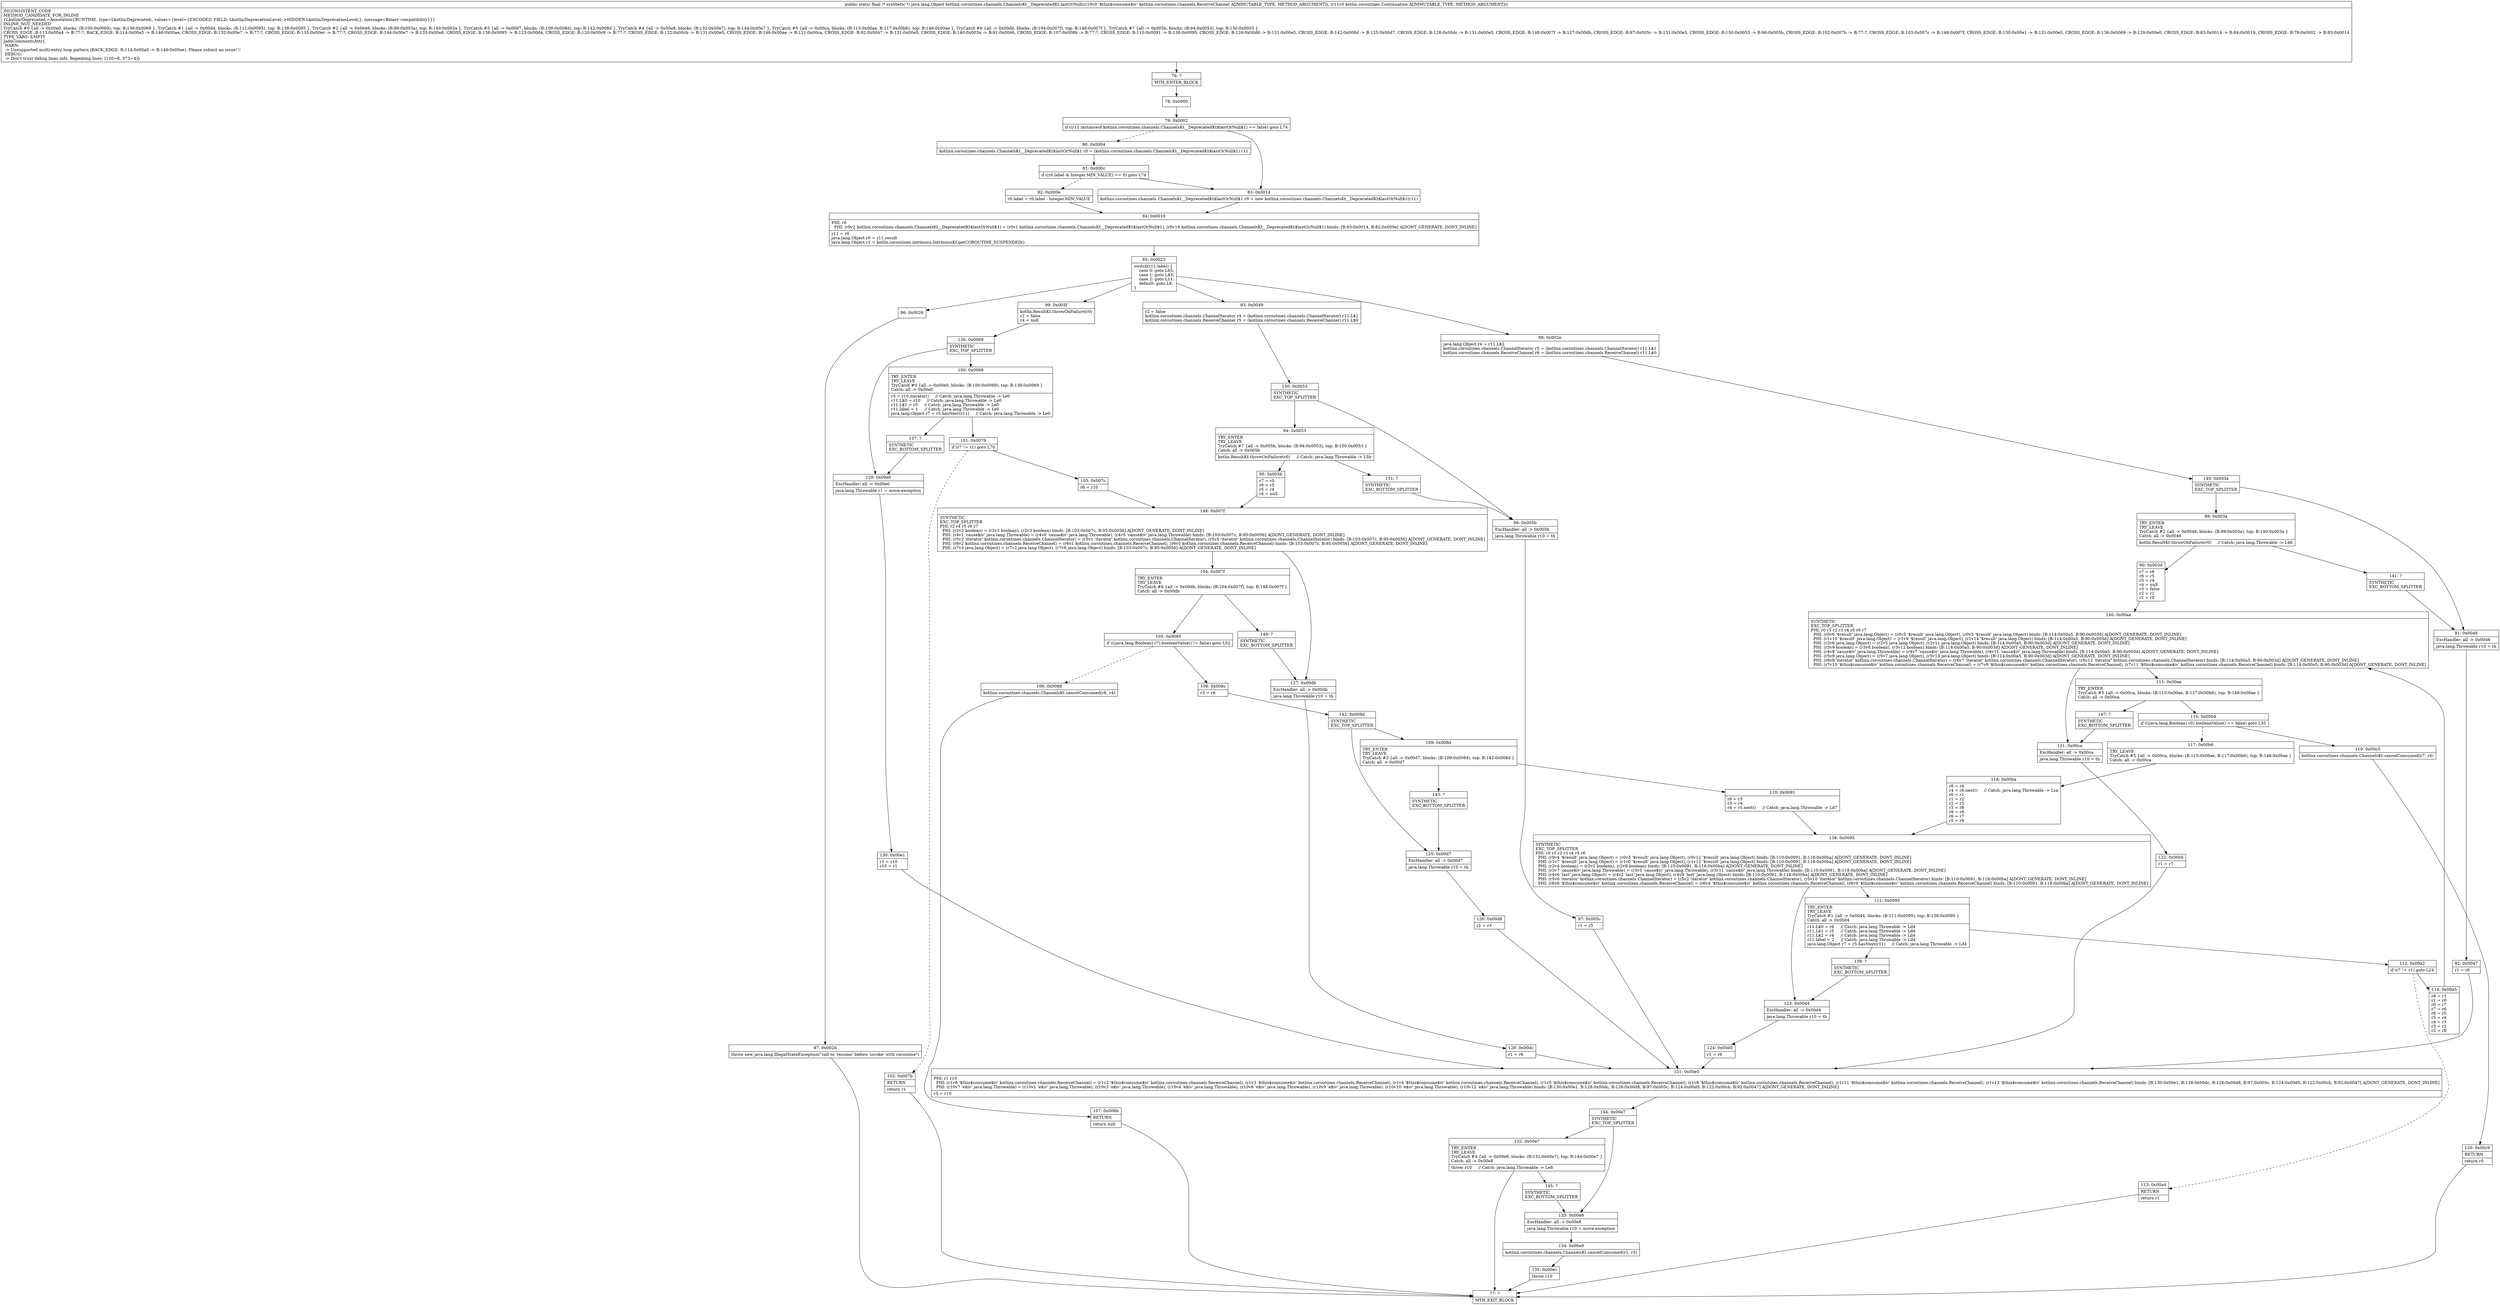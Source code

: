 digraph "CFG forkotlinx.coroutines.channels.ChannelsKt__DeprecatedKt.lastOrNull(Lkotlinx\/coroutines\/channels\/ReceiveChannel;Lkotlin\/coroutines\/Continuation;)Ljava\/lang\/Object;" {
Node_76 [shape=record,label="{76\:\ ?|MTH_ENTER_BLOCK\l}"];
Node_78 [shape=record,label="{78\:\ 0x0000}"];
Node_79 [shape=record,label="{79\:\ 0x0002|if ((r11 instanceof kotlinx.coroutines.channels.ChannelsKt__DeprecatedKt$lastOrNull$1) == false) goto L74\l}"];
Node_80 [shape=record,label="{80\:\ 0x0004|kotlinx.coroutines.channels.ChannelsKt__DeprecatedKt$lastOrNull$1 r0 = (kotlinx.coroutines.channels.ChannelsKt__DeprecatedKt$lastOrNull$1) r11\l}"];
Node_81 [shape=record,label="{81\:\ 0x000c|if ((r0.label & Integer.MIN_VALUE) == 0) goto L74\l}"];
Node_82 [shape=record,label="{82\:\ 0x000e|r0.label = r0.label \- Integer.MIN_VALUE\l}"];
Node_84 [shape=record,label="{84\:\ 0x0019|PHI: r0 \l  PHI: (r0v2 kotlinx.coroutines.channels.ChannelsKt__DeprecatedKt$lastOrNull$1) = (r0v1 kotlinx.coroutines.channels.ChannelsKt__DeprecatedKt$lastOrNull$1), (r0v14 kotlinx.coroutines.channels.ChannelsKt__DeprecatedKt$lastOrNull$1) binds: [B:83:0x0014, B:82:0x000e] A[DONT_GENERATE, DONT_INLINE]\l|r11 = r0\ljava.lang.Object r0 = r11.result\ljava.lang.Object r1 = kotlin.coroutines.intrinsics.IntrinsicsKt.getCOROUTINE_SUSPENDED()\l}"];
Node_85 [shape=record,label="{85\:\ 0x0023|switch(r11.label) \{\l    case 0: goto L65;\l    case 1: goto L43;\l    case 2: goto L11;\l    default: goto L8;\l\}\l}"];
Node_86 [shape=record,label="{86\:\ 0x0026}"];
Node_87 [shape=record,label="{87\:\ 0x002d|throw new java.lang.IllegalStateException(\"call to 'resume' before 'invoke' with coroutine\")\l}"];
Node_77 [shape=record,label="{77\:\ ?|MTH_EXIT_BLOCK\l}"];
Node_88 [shape=record,label="{88\:\ 0x002e|java.lang.Object r4 = r11.L$2\lkotlinx.coroutines.channels.ChannelIterator r5 = (kotlinx.coroutines.channels.ChannelIterator) r11.L$1\lkotlinx.coroutines.channels.ReceiveChannel r6 = (kotlinx.coroutines.channels.ReceiveChannel) r11.L$0\l}"];
Node_140 [shape=record,label="{140\:\ 0x003a|SYNTHETIC\lEXC_TOP_SPLITTER\l}"];
Node_89 [shape=record,label="{89\:\ 0x003a|TRY_ENTER\lTRY_LEAVE\lTryCatch #2 \{all \-\> 0x0046, blocks: (B:89:0x003a), top: B:140:0x003a \}\lCatch: all \-\> 0x0046\l|kotlin.ResultKt.throwOnFailure(r0)     \/\/ Catch: java.lang.Throwable \-\> L46\l}"];
Node_90 [shape=record,label="{90\:\ 0x003d|r7 = r6\lr6 = r5\lr5 = r4\lr4 = null\lr3 = false\lr2 = r1\lr1 = r0\l}"];
Node_146 [shape=record,label="{146\:\ 0x00ae|SYNTHETIC\lEXC_TOP_SPLITTER\lPHI: r0 r1 r2 r3 r4 r5 r6 r7 \l  PHI: (r0v6 '$result' java.lang.Object) = (r0v5 '$result' java.lang.Object), (r0v3 '$result' java.lang.Object) binds: [B:114:0x00a5, B:90:0x003d] A[DONT_GENERATE, DONT_INLINE]\l  PHI: (r1v10 '$result' java.lang.Object) = (r1v9 '$result' java.lang.Object), (r1v14 '$result' java.lang.Object) binds: [B:114:0x00a5, B:90:0x003d] A[DONT_GENERATE, DONT_INLINE]\l  PHI: (r2v6 java.lang.Object) = (r2v5 java.lang.Object), (r2v11 java.lang.Object) binds: [B:114:0x00a5, B:90:0x003d] A[DONT_GENERATE, DONT_INLINE]\l  PHI: (r3v9 boolean) = (r3v8 boolean), (r3v12 boolean) binds: [B:114:0x00a5, B:90:0x003d] A[DONT_GENERATE, DONT_INLINE]\l  PHI: (r4v8 'cause$iv' java.lang.Throwable) = (r4v7 'cause$iv' java.lang.Throwable), (r4v11 'cause$iv' java.lang.Throwable) binds: [B:114:0x00a5, B:90:0x003d] A[DONT_GENERATE, DONT_INLINE]\l  PHI: (r5v8 java.lang.Object) = (r5v7 java.lang.Object), (r5v13 java.lang.Object) binds: [B:114:0x00a5, B:90:0x003d] A[DONT_GENERATE, DONT_INLINE]\l  PHI: (r6v8 'iterator' kotlinx.coroutines.channels.ChannelIterator) = (r6v7 'iterator' kotlinx.coroutines.channels.ChannelIterator), (r6v12 'iterator' kotlinx.coroutines.channels.ChannelIterator) binds: [B:114:0x00a5, B:90:0x003d] A[DONT_GENERATE, DONT_INLINE]\l  PHI: (r7v10 '$this$consume$iv' kotlinx.coroutines.channels.ReceiveChannel) = (r7v9 '$this$consume$iv' kotlinx.coroutines.channels.ReceiveChannel), (r7v11 '$this$consume$iv' kotlinx.coroutines.channels.ReceiveChannel) binds: [B:114:0x00a5, B:90:0x003d] A[DONT_GENERATE, DONT_INLINE]\l}"];
Node_115 [shape=record,label="{115\:\ 0x00ae|TRY_ENTER\lTryCatch #5 \{all \-\> 0x00ca, blocks: (B:115:0x00ae, B:117:0x00b6), top: B:146:0x00ae \}\lCatch: all \-\> 0x00ca\l}"];
Node_116 [shape=record,label="{116\:\ 0x00b4|if (((java.lang.Boolean) r0).booleanValue() == false) goto L35\l}"];
Node_117 [shape=record,label="{117\:\ 0x00b6|TRY_LEAVE\lTryCatch #5 \{all \-\> 0x00ca, blocks: (B:115:0x00ae, B:117:0x00b6), top: B:146:0x00ae \}\lCatch: all \-\> 0x00ca\l}"];
Node_118 [shape=record,label="{118\:\ 0x00ba|r8 = r4\lr4 = r6.next()     \/\/ Catch: java.lang.Throwable \-\> Lca\lr0 = r1\lr1 = r2\lr2 = r3\lr3 = r8\lr9 = r6\lr6 = r7\lr5 = r9\l}"];
Node_138 [shape=record,label="{138\:\ 0x0095|SYNTHETIC\lEXC_TOP_SPLITTER\lPHI: r0 r1 r2 r3 r4 r5 r6 \l  PHI: (r0v4 '$result' java.lang.Object) = (r0v3 '$result' java.lang.Object), (r0v12 '$result' java.lang.Object) binds: [B:110:0x0091, B:118:0x00ba] A[DONT_GENERATE, DONT_INLINE]\l  PHI: (r1v7 '$result' java.lang.Object) = (r1v0 '$result' java.lang.Object), (r1v12 '$result' java.lang.Object) binds: [B:110:0x0091, B:118:0x00ba] A[DONT_GENERATE, DONT_INLINE]\l  PHI: (r2v4 boolean) = (r2v2 boolean), (r2v9 boolean) binds: [B:110:0x0091, B:118:0x00ba] A[DONT_GENERATE, DONT_INLINE]\l  PHI: (r3v7 'cause$iv' java.lang.Throwable) = (r3v5 'cause$iv' java.lang.Throwable), (r3v11 'cause$iv' java.lang.Throwable) binds: [B:110:0x0091, B:118:0x00ba] A[DONT_GENERATE, DONT_INLINE]\l  PHI: (r4v6 'last' java.lang.Object) = (r4v2 'last' java.lang.Object), (r4v9 'last' java.lang.Object) binds: [B:110:0x0091, B:118:0x00ba] A[DONT_GENERATE, DONT_INLINE]\l  PHI: (r5v6 'iterator' kotlinx.coroutines.channels.ChannelIterator) = (r5v2 'iterator' kotlinx.coroutines.channels.ChannelIterator), (r5v10 'iterator' kotlinx.coroutines.channels.ChannelIterator) binds: [B:110:0x0091, B:118:0x00ba] A[DONT_GENERATE, DONT_INLINE]\l  PHI: (r6v6 '$this$consume$iv' kotlinx.coroutines.channels.ReceiveChannel) = (r6v4 '$this$consume$iv' kotlinx.coroutines.channels.ReceiveChannel), (r6v9 '$this$consume$iv' kotlinx.coroutines.channels.ReceiveChannel) binds: [B:110:0x0091, B:118:0x00ba] A[DONT_GENERATE, DONT_INLINE]\l}"];
Node_111 [shape=record,label="{111\:\ 0x0095|TRY_ENTER\lTRY_LEAVE\lTryCatch #1 \{all \-\> 0x00d4, blocks: (B:111:0x0095), top: B:138:0x0095 \}\lCatch: all \-\> 0x00d4\l|r11.L$0 = r6     \/\/ Catch: java.lang.Throwable \-\> Ld4\lr11.L$1 = r5     \/\/ Catch: java.lang.Throwable \-\> Ld4\lr11.L$2 = r4     \/\/ Catch: java.lang.Throwable \-\> Ld4\lr11.label = 2     \/\/ Catch: java.lang.Throwable \-\> Ld4\ljava.lang.Object r7 = r5.hasNext(r11)     \/\/ Catch: java.lang.Throwable \-\> Ld4\l}"];
Node_112 [shape=record,label="{112\:\ 0x00a2|if (r7 != r1) goto L24\l}"];
Node_113 [shape=record,label="{113\:\ 0x00a4|RETURN\l|return r1\l}"];
Node_114 [shape=record,label="{114\:\ 0x00a5|r8 = r1\lr1 = r0\lr0 = r7\lr7 = r6\lr6 = r5\lr5 = r4\lr4 = r3\lr3 = r2\lr2 = r8\l}"];
Node_139 [shape=record,label="{139\:\ ?|SYNTHETIC\lEXC_BOTTOM_SPLITTER\l}"];
Node_123 [shape=record,label="{123\:\ 0x00d4|ExcHandler: all \-\> 0x00d4\l|java.lang.Throwable r10 = th\l}"];
Node_124 [shape=record,label="{124\:\ 0x00d5|r1 = r6\l}"];
Node_131 [shape=record,label="{131\:\ 0x00e5|PHI: r1 r10 \l  PHI: (r1v6 '$this$consume$iv' kotlinx.coroutines.channels.ReceiveChannel) = (r1v2 '$this$consume$iv' kotlinx.coroutines.channels.ReceiveChannel), (r1v3 '$this$consume$iv' kotlinx.coroutines.channels.ReceiveChannel), (r1v4 '$this$consume$iv' kotlinx.coroutines.channels.ReceiveChannel), (r1v5 '$this$consume$iv' kotlinx.coroutines.channels.ReceiveChannel), (r1v8 '$this$consume$iv' kotlinx.coroutines.channels.ReceiveChannel), (r1v11 '$this$consume$iv' kotlinx.coroutines.channels.ReceiveChannel), (r1v13 '$this$consume$iv' kotlinx.coroutines.channels.ReceiveChannel) binds: [B:130:0x00e1, B:128:0x00dc, B:126:0x00d8, B:97:0x005c, B:124:0x00d5, B:122:0x00cb, B:92:0x0047] A[DONT_GENERATE, DONT_INLINE]\l  PHI: (r10v7 'e$iv' java.lang.Throwable) = (r10v1 'e$iv' java.lang.Throwable), (r10v3 'e$iv' java.lang.Throwable), (r10v4 'e$iv' java.lang.Throwable), (r10v6 'e$iv' java.lang.Throwable), (r10v9 'e$iv' java.lang.Throwable), (r10v10 'e$iv' java.lang.Throwable), (r10v12 'e$iv' java.lang.Throwable) binds: [B:130:0x00e1, B:128:0x00dc, B:126:0x00d8, B:97:0x005c, B:124:0x00d5, B:122:0x00cb, B:92:0x0047] A[DONT_GENERATE, DONT_INLINE]\l|r3 = r10\l}"];
Node_144 [shape=record,label="{144\:\ 0x00e7|SYNTHETIC\lEXC_TOP_SPLITTER\l}"];
Node_132 [shape=record,label="{132\:\ 0x00e7|TRY_ENTER\lTRY_LEAVE\lTryCatch #4 \{all \-\> 0x00e8, blocks: (B:132:0x00e7), top: B:144:0x00e7 \}\lCatch: all \-\> 0x00e8\l|throw r10     \/\/ Catch: java.lang.Throwable \-\> Le8\l}"];
Node_145 [shape=record,label="{145\:\ ?|SYNTHETIC\lEXC_BOTTOM_SPLITTER\l}"];
Node_133 [shape=record,label="{133\:\ 0x00e8|ExcHandler: all \-\> 0x00e8\l|java.lang.Throwable r10 = move\-exception\l}"];
Node_134 [shape=record,label="{134\:\ 0x00e9|kotlinx.coroutines.channels.ChannelsKt.cancelConsumed(r1, r3)\l}"];
Node_135 [shape=record,label="{135\:\ 0x00ec|throw r10\l}"];
Node_119 [shape=record,label="{119\:\ 0x00c5|kotlinx.coroutines.channels.ChannelsKt.cancelConsumed(r7, r4)\l}"];
Node_120 [shape=record,label="{120\:\ 0x00c9|RETURN\l|return r5\l}"];
Node_147 [shape=record,label="{147\:\ ?|SYNTHETIC\lEXC_BOTTOM_SPLITTER\l}"];
Node_121 [shape=record,label="{121\:\ 0x00ca|ExcHandler: all \-\> 0x00ca\l|java.lang.Throwable r10 = th\l}"];
Node_122 [shape=record,label="{122\:\ 0x00cb|r1 = r7\l}"];
Node_141 [shape=record,label="{141\:\ ?|SYNTHETIC\lEXC_BOTTOM_SPLITTER\l}"];
Node_91 [shape=record,label="{91\:\ 0x0046|ExcHandler: all \-\> 0x0046\l|java.lang.Throwable r10 = th\l}"];
Node_92 [shape=record,label="{92\:\ 0x0047|r1 = r6\l}"];
Node_93 [shape=record,label="{93\:\ 0x0049|r2 = false\lkotlinx.coroutines.channels.ChannelIterator r4 = (kotlinx.coroutines.channels.ChannelIterator) r11.L$1\lkotlinx.coroutines.channels.ReceiveChannel r5 = (kotlinx.coroutines.channels.ReceiveChannel) r11.L$0\l}"];
Node_150 [shape=record,label="{150\:\ 0x0053|SYNTHETIC\lEXC_TOP_SPLITTER\l}"];
Node_94 [shape=record,label="{94\:\ 0x0053|TRY_ENTER\lTRY_LEAVE\lTryCatch #7 \{all \-\> 0x005b, blocks: (B:94:0x0053), top: B:150:0x0053 \}\lCatch: all \-\> 0x005b\l|kotlin.ResultKt.throwOnFailure(r0)     \/\/ Catch: java.lang.Throwable \-\> L5b\l}"];
Node_95 [shape=record,label="{95\:\ 0x0056|r7 = r0\lr6 = r5\lr5 = r4\lr4 = null\l}"];
Node_148 [shape=record,label="{148\:\ 0x007f|SYNTHETIC\lEXC_TOP_SPLITTER\lPHI: r2 r4 r5 r6 r7 \l  PHI: (r2v2 boolean) = (r2v1 boolean), (r2v3 boolean) binds: [B:103:0x007c, B:95:0x0056] A[DONT_GENERATE, DONT_INLINE]\l  PHI: (r4v1 'cause$iv' java.lang.Throwable) = (r4v0 'cause$iv' java.lang.Throwable), (r4v5 'cause$iv' java.lang.Throwable) binds: [B:103:0x007c, B:95:0x0056] A[DONT_GENERATE, DONT_INLINE]\l  PHI: (r5v2 'iterator' kotlinx.coroutines.channels.ChannelIterator) = (r5v1 'iterator' kotlinx.coroutines.channels.ChannelIterator), (r5v5 'iterator' kotlinx.coroutines.channels.ChannelIterator) binds: [B:103:0x007c, B:95:0x0056] A[DONT_GENERATE, DONT_INLINE]\l  PHI: (r6v2 kotlinx.coroutines.channels.ReceiveChannel) = (r6v1 kotlinx.coroutines.channels.ReceiveChannel), (r6v5 kotlinx.coroutines.channels.ReceiveChannel) binds: [B:103:0x007c, B:95:0x0056] A[DONT_GENERATE, DONT_INLINE]\l  PHI: (r7v3 java.lang.Object) = (r7v2 java.lang.Object), (r7v6 java.lang.Object) binds: [B:103:0x007c, B:95:0x0056] A[DONT_GENERATE, DONT_INLINE]\l}"];
Node_104 [shape=record,label="{104\:\ 0x007f|TRY_ENTER\lTRY_LEAVE\lTryCatch #6 \{all \-\> 0x00db, blocks: (B:104:0x007f), top: B:148:0x007f \}\lCatch: all \-\> 0x00db\l}"];
Node_105 [shape=record,label="{105\:\ 0x0085|if (((java.lang.Boolean) r7).booleanValue() != false) goto L52\l}"];
Node_106 [shape=record,label="{106\:\ 0x0088|kotlinx.coroutines.channels.ChannelsKt.cancelConsumed(r6, r4)\l}"];
Node_107 [shape=record,label="{107\:\ 0x008b|RETURN\l|return null\l}"];
Node_108 [shape=record,label="{108\:\ 0x008c|r3 = r6\l}"];
Node_142 [shape=record,label="{142\:\ 0x008d|SYNTHETIC\lEXC_TOP_SPLITTER\l}"];
Node_109 [shape=record,label="{109\:\ 0x008d|TRY_ENTER\lTRY_LEAVE\lTryCatch #3 \{all \-\> 0x00d7, blocks: (B:109:0x008d), top: B:142:0x008d \}\lCatch: all \-\> 0x00d7\l}"];
Node_110 [shape=record,label="{110\:\ 0x0091|r6 = r3\lr3 = r4\lr4 = r5.next()     \/\/ Catch: java.lang.Throwable \-\> Ld7\l}"];
Node_143 [shape=record,label="{143\:\ ?|SYNTHETIC\lEXC_BOTTOM_SPLITTER\l}"];
Node_125 [shape=record,label="{125\:\ 0x00d7|ExcHandler: all \-\> 0x00d7\l|java.lang.Throwable r10 = th\l}"];
Node_126 [shape=record,label="{126\:\ 0x00d8|r1 = r3\l}"];
Node_149 [shape=record,label="{149\:\ ?|SYNTHETIC\lEXC_BOTTOM_SPLITTER\l}"];
Node_127 [shape=record,label="{127\:\ 0x00db|ExcHandler: all \-\> 0x00db\l|java.lang.Throwable r10 = th\l}"];
Node_128 [shape=record,label="{128\:\ 0x00dc|r1 = r6\l}"];
Node_151 [shape=record,label="{151\:\ ?|SYNTHETIC\lEXC_BOTTOM_SPLITTER\l}"];
Node_96 [shape=record,label="{96\:\ 0x005b|ExcHandler: all \-\> 0x005b\l|java.lang.Throwable r10 = th\l}"];
Node_97 [shape=record,label="{97\:\ 0x005c|r1 = r5\l}"];
Node_99 [shape=record,label="{99\:\ 0x005f|kotlin.ResultKt.throwOnFailure(r0)\lr2 = false\lr4 = null\l}"];
Node_136 [shape=record,label="{136\:\ 0x0069|SYNTHETIC\lEXC_TOP_SPLITTER\l}"];
Node_100 [shape=record,label="{100\:\ 0x0069|TRY_ENTER\lTRY_LEAVE\lTryCatch #0 \{all \-\> 0x00e0, blocks: (B:100:0x0069), top: B:136:0x0069 \}\lCatch: all \-\> 0x00e0\l|r5 = r10.iterator()     \/\/ Catch: java.lang.Throwable \-\> Le0\lr11.L$0 = r10     \/\/ Catch: java.lang.Throwable \-\> Le0\lr11.L$1 = r5     \/\/ Catch: java.lang.Throwable \-\> Le0\lr11.label = 1     \/\/ Catch: java.lang.Throwable \-\> Le0\ljava.lang.Object r7 = r5.hasNext(r11)     \/\/ Catch: java.lang.Throwable \-\> Le0\l}"];
Node_101 [shape=record,label="{101\:\ 0x0079|if (r7 != r1) goto L70\l}"];
Node_102 [shape=record,label="{102\:\ 0x007b|RETURN\l|return r1\l}"];
Node_103 [shape=record,label="{103\:\ 0x007c|r6 = r10\l}"];
Node_137 [shape=record,label="{137\:\ ?|SYNTHETIC\lEXC_BOTTOM_SPLITTER\l}"];
Node_129 [shape=record,label="{129\:\ 0x00e0|ExcHandler: all \-\> 0x00e0\l|java.lang.Throwable r1 = move\-exception\l}"];
Node_130 [shape=record,label="{130\:\ 0x00e1|r1 = r10\lr10 = r1\l}"];
Node_83 [shape=record,label="{83\:\ 0x0014|kotlinx.coroutines.channels.ChannelsKt__DeprecatedKt$lastOrNull$1 r0 = new kotlinx.coroutines.channels.ChannelsKt__DeprecatedKt$lastOrNull$1(r11)\l}"];
MethodNode[shape=record,label="{public static final \/* synthetic *\/ java.lang.Object kotlinx.coroutines.channels.ChannelsKt__DeprecatedKt.lastOrNull((r10v0 '$this$consume$iv' kotlinx.coroutines.channels.ReceiveChannel A[IMMUTABLE_TYPE, METHOD_ARGUMENT]), (r11v0 kotlin.coroutines.Continuation A[IMMUTABLE_TYPE, METHOD_ARGUMENT]))  | INCONSISTENT_CODE\lMETHOD_CANDIDATE_FOR_INLINE\l\{Lkotlin\/Deprecated;=Annotation\{RUNTIME, type=Lkotlin\/Deprecated;, values=\{level=\{ENCODED_FIELD: Lkotlin\/DeprecationLevel;\-\>HIDDEN:Lkotlin\/DeprecationLevel;\}, message=Binary compatibility\}\}\}\lINLINE_NOT_NEEDED\lTryCatch #0 \{all \-\> 0x00e0, blocks: (B:100:0x0069), top: B:136:0x0069 \}, TryCatch #1 \{all \-\> 0x00d4, blocks: (B:111:0x0095), top: B:138:0x0095 \}, TryCatch #2 \{all \-\> 0x0046, blocks: (B:89:0x003a), top: B:140:0x003a \}, TryCatch #3 \{all \-\> 0x00d7, blocks: (B:109:0x008d), top: B:142:0x008d \}, TryCatch #4 \{all \-\> 0x00e8, blocks: (B:132:0x00e7), top: B:144:0x00e7 \}, TryCatch #5 \{all \-\> 0x00ca, blocks: (B:115:0x00ae, B:117:0x00b6), top: B:146:0x00ae \}, TryCatch #6 \{all \-\> 0x00db, blocks: (B:104:0x007f), top: B:148:0x007f \}, TryCatch #7 \{all \-\> 0x005b, blocks: (B:94:0x0053), top: B:150:0x0053 \}\lCROSS_EDGE: B:113:0x00a4 \-\> B:77:?, BACK_EDGE: B:114:0x00a5 \-\> B:146:0x00ae, CROSS_EDGE: B:132:0x00e7 \-\> B:77:?, CROSS_EDGE: B:135:0x00ec \-\> B:77:?, CROSS_EDGE: B:144:0x00e7 \-\> B:133:0x00e8, CROSS_EDGE: B:138:0x0095 \-\> B:123:0x00d4, CROSS_EDGE: B:120:0x00c9 \-\> B:77:?, CROSS_EDGE: B:122:0x00cb \-\> B:131:0x00e5, CROSS_EDGE: B:146:0x00ae \-\> B:121:0x00ca, CROSS_EDGE: B:92:0x0047 \-\> B:131:0x00e5, CROSS_EDGE: B:140:0x003a \-\> B:91:0x0046, CROSS_EDGE: B:107:0x008b \-\> B:77:?, CROSS_EDGE: B:110:0x0091 \-\> B:138:0x0095, CROSS_EDGE: B:126:0x00d8 \-\> B:131:0x00e5, CROSS_EDGE: B:142:0x008d \-\> B:125:0x00d7, CROSS_EDGE: B:128:0x00dc \-\> B:131:0x00e5, CROSS_EDGE: B:148:0x007f \-\> B:127:0x00db, CROSS_EDGE: B:97:0x005c \-\> B:131:0x00e5, CROSS_EDGE: B:150:0x0053 \-\> B:96:0x005b, CROSS_EDGE: B:102:0x007b \-\> B:77:?, CROSS_EDGE: B:103:0x007c \-\> B:148:0x007f, CROSS_EDGE: B:130:0x00e1 \-\> B:131:0x00e5, CROSS_EDGE: B:136:0x0069 \-\> B:129:0x00e0, CROSS_EDGE: B:83:0x0014 \-\> B:84:0x0019, CROSS_EDGE: B:79:0x0002 \-\> B:83:0x0014\lTYPE_VARS: EMPTY\lJadxCommentsAttr\{\l WARN: \l \-\> Unsupported multi\-entry loop pattern (BACK_EDGE: B:114:0x00a5 \-\> B:146:0x00ae). Please submit an issue!!!\l DEBUG: \l \-\> Don't trust debug lines info. Repeating lines: [120=6, 573=4]\}\l}"];
MethodNode -> Node_76;Node_76 -> Node_78;
Node_78 -> Node_79;
Node_79 -> Node_80[style=dashed];
Node_79 -> Node_83;
Node_80 -> Node_81;
Node_81 -> Node_82[style=dashed];
Node_81 -> Node_83;
Node_82 -> Node_84;
Node_84 -> Node_85;
Node_85 -> Node_86;
Node_85 -> Node_88;
Node_85 -> Node_93;
Node_85 -> Node_99;
Node_86 -> Node_87;
Node_87 -> Node_77;
Node_88 -> Node_140;
Node_140 -> Node_89;
Node_140 -> Node_91;
Node_89 -> Node_90;
Node_89 -> Node_141;
Node_90 -> Node_146;
Node_146 -> Node_115;
Node_146 -> Node_121;
Node_115 -> Node_116;
Node_115 -> Node_147;
Node_116 -> Node_117[style=dashed];
Node_116 -> Node_119;
Node_117 -> Node_118;
Node_118 -> Node_138;
Node_138 -> Node_111;
Node_138 -> Node_123;
Node_111 -> Node_112;
Node_111 -> Node_139;
Node_112 -> Node_113[style=dashed];
Node_112 -> Node_114;
Node_113 -> Node_77;
Node_114 -> Node_146;
Node_139 -> Node_123;
Node_123 -> Node_124;
Node_124 -> Node_131;
Node_131 -> Node_144;
Node_144 -> Node_132;
Node_144 -> Node_133;
Node_132 -> Node_77;
Node_132 -> Node_145;
Node_145 -> Node_133;
Node_133 -> Node_134;
Node_134 -> Node_135;
Node_135 -> Node_77;
Node_119 -> Node_120;
Node_120 -> Node_77;
Node_147 -> Node_121;
Node_121 -> Node_122;
Node_122 -> Node_131;
Node_141 -> Node_91;
Node_91 -> Node_92;
Node_92 -> Node_131;
Node_93 -> Node_150;
Node_150 -> Node_94;
Node_150 -> Node_96;
Node_94 -> Node_95;
Node_94 -> Node_151;
Node_95 -> Node_148;
Node_148 -> Node_104;
Node_148 -> Node_127;
Node_104 -> Node_105;
Node_104 -> Node_149;
Node_105 -> Node_106[style=dashed];
Node_105 -> Node_108;
Node_106 -> Node_107;
Node_107 -> Node_77;
Node_108 -> Node_142;
Node_142 -> Node_109;
Node_142 -> Node_125;
Node_109 -> Node_110;
Node_109 -> Node_143;
Node_110 -> Node_138;
Node_143 -> Node_125;
Node_125 -> Node_126;
Node_126 -> Node_131;
Node_149 -> Node_127;
Node_127 -> Node_128;
Node_128 -> Node_131;
Node_151 -> Node_96;
Node_96 -> Node_97;
Node_97 -> Node_131;
Node_99 -> Node_136;
Node_136 -> Node_100;
Node_136 -> Node_129;
Node_100 -> Node_101;
Node_100 -> Node_137;
Node_101 -> Node_102[style=dashed];
Node_101 -> Node_103;
Node_102 -> Node_77;
Node_103 -> Node_148;
Node_137 -> Node_129;
Node_129 -> Node_130;
Node_130 -> Node_131;
Node_83 -> Node_84;
}


